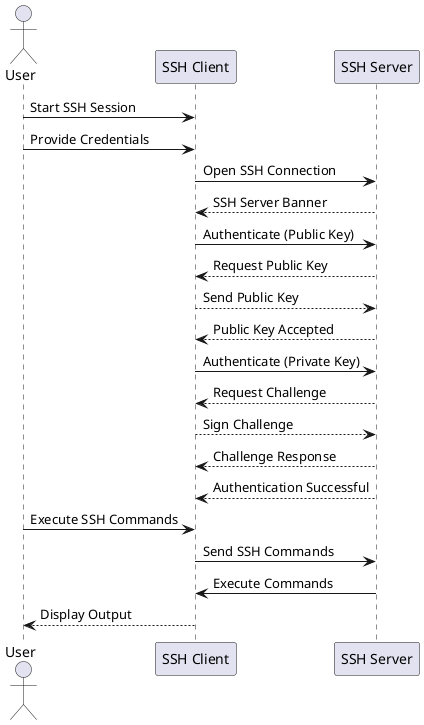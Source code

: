 @startuml
actor User
participant "SSH Client" as Client
participant "SSH Server" as Server
User -> Client: Start SSH Session
User -> Client: Provide Credentials
Client -> Server: Open SSH Connection
Server --> Client: SSH Server Banner
Client -> Server: Authenticate (Public Key)
Server --> Client: Request Public Key
Client --> Server: Send Public Key
Server --> Client: Public Key Accepted
Client -> Server: Authenticate (Private Key)
Server --> Client: Request Challenge
Client --> Server: Sign Challenge
Server --> Client: Challenge Response
Server --> Client: Authentication Successful
User -> Client: Execute SSH Commands
Client -> Server: Send SSH Commands
Server -> Client: Execute Commands
Client --> User: Display Output
@enduml
